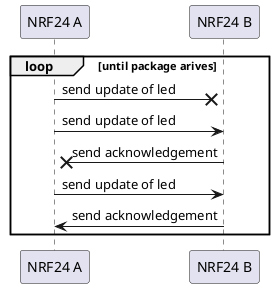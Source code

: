 @startuml "First implementation"

participant "NRF24 A" as nrfA
participant "NRF24 B" as nrfB

loop until package arives
nrfA -x nrfB : send update of led
nrfA -> nrfB : send update of led
nrfB -x nrfA : send acknowledgement
nrfA -> nrfB : send update of led
nrfB -> nrfA : send acknowledgement
end

@enduml